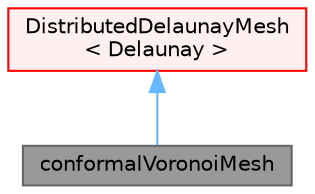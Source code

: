 digraph "conformalVoronoiMesh"
{
 // LATEX_PDF_SIZE
  bgcolor="transparent";
  edge [fontname=Helvetica,fontsize=10,labelfontname=Helvetica,labelfontsize=10];
  node [fontname=Helvetica,fontsize=10,shape=box,height=0.2,width=0.4];
  Node1 [id="Node000001",label="conformalVoronoiMesh",height=0.2,width=0.4,color="gray40", fillcolor="grey60", style="filled", fontcolor="black",tooltip=" "];
  Node2 -> Node1 [id="edge1_Node000001_Node000002",dir="back",color="steelblue1",style="solid",tooltip=" "];
  Node2 [id="Node000002",label="DistributedDelaunayMesh\l\< Delaunay \>",height=0.2,width=0.4,color="red", fillcolor="#FFF0F0", style="filled",URL="$classFoam_1_1DistributedDelaunayMesh.html",tooltip=" "];
}
